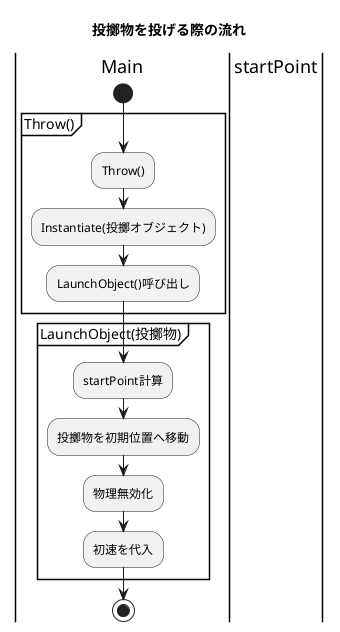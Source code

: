 @startuml invector_throw
title 投擲物を投げる際の流れ

|Main|
start
group Throw()
:Throw();
:Instantiate(投擲オブジェクト);
:LaunchObject()呼び出し;
end group

group LaunchObject(投擲物)
:startPoint計算;
|startPoint|

|Main|
:投擲物を初期位置へ移動;
:物理無効化;
:初速を代入;
end group

stop
' actor Player
' participant Animator
' participant vThrowAnimatorEvent
' participant vThrowManagerInventory

' Player -> vThrowManagerInventory : 

' Player -> vThrowManagerInventory++ : aimThrowInput.GetButtonDown()
' vThrowManagerInventory -> vThrowManagerInventory++ : EnterThrowMode()
' vThrowManagerInventory -> Animator++ : CrossFadeInFixedTime(holdingAnimation, 0.2f)

' Animator --> Player++ : アイテム取り出しアニメーション
' Animator -> vThrowAnimatorEvent++ : (50%経過時)EquipThrowable発火
' vThrowAnimatorEvent -> vThrowAnimatorEvent : 

@enduml